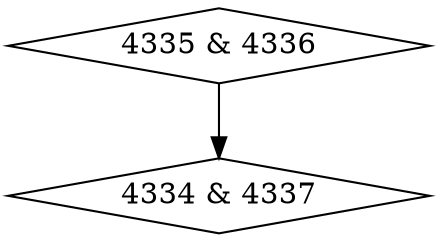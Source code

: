 digraph {
0 [label = "4334 & 4337", shape = diamond];
1 [label = "4335 & 4336", shape = diamond];
1->0;
}
